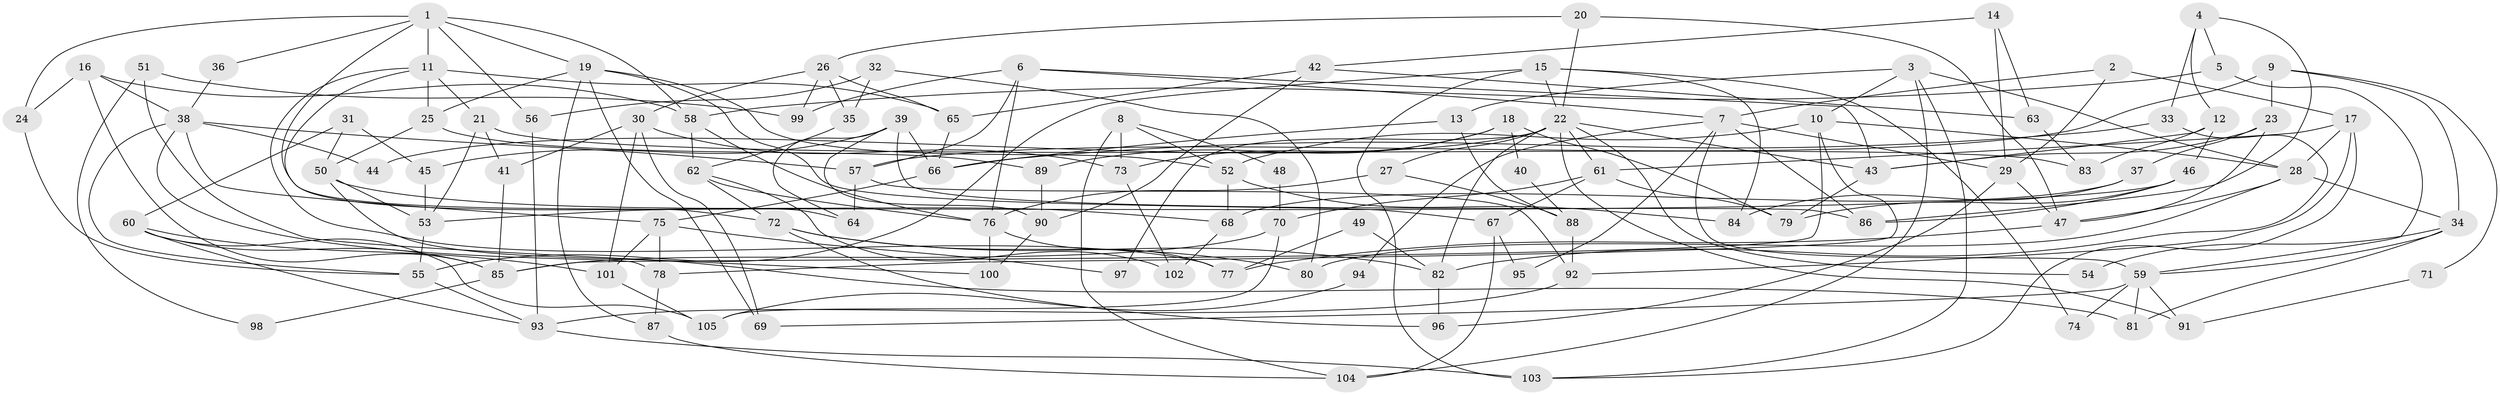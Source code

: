 // Generated by graph-tools (version 1.1) at 2025/15/03/09/25 04:15:01]
// undirected, 105 vertices, 210 edges
graph export_dot {
graph [start="1"]
  node [color=gray90,style=filled];
  1;
  2;
  3;
  4;
  5;
  6;
  7;
  8;
  9;
  10;
  11;
  12;
  13;
  14;
  15;
  16;
  17;
  18;
  19;
  20;
  21;
  22;
  23;
  24;
  25;
  26;
  27;
  28;
  29;
  30;
  31;
  32;
  33;
  34;
  35;
  36;
  37;
  38;
  39;
  40;
  41;
  42;
  43;
  44;
  45;
  46;
  47;
  48;
  49;
  50;
  51;
  52;
  53;
  54;
  55;
  56;
  57;
  58;
  59;
  60;
  61;
  62;
  63;
  64;
  65;
  66;
  67;
  68;
  69;
  70;
  71;
  72;
  73;
  74;
  75;
  76;
  77;
  78;
  79;
  80;
  81;
  82;
  83;
  84;
  85;
  86;
  87;
  88;
  89;
  90;
  91;
  92;
  93;
  94;
  95;
  96;
  97;
  98;
  99;
  100;
  101;
  102;
  103;
  104;
  105;
  1 -- 58;
  1 -- 19;
  1 -- 11;
  1 -- 24;
  1 -- 36;
  1 -- 56;
  1 -- 64;
  2 -- 7;
  2 -- 29;
  2 -- 17;
  3 -- 10;
  3 -- 28;
  3 -- 13;
  3 -- 103;
  3 -- 104;
  4 -- 12;
  4 -- 5;
  4 -- 33;
  4 -- 86;
  5 -- 58;
  5 -- 59;
  6 -- 76;
  6 -- 7;
  6 -- 43;
  6 -- 57;
  6 -- 99;
  7 -- 86;
  7 -- 29;
  7 -- 59;
  7 -- 94;
  7 -- 95;
  8 -- 104;
  8 -- 52;
  8 -- 48;
  8 -- 73;
  9 -- 23;
  9 -- 57;
  9 -- 34;
  9 -- 71;
  10 -- 78;
  10 -- 52;
  10 -- 28;
  10 -- 85;
  11 -- 21;
  11 -- 25;
  11 -- 65;
  11 -- 72;
  11 -- 77;
  12 -- 43;
  12 -- 46;
  12 -- 83;
  13 -- 66;
  13 -- 88;
  14 -- 63;
  14 -- 42;
  14 -- 29;
  15 -- 103;
  15 -- 55;
  15 -- 22;
  15 -- 74;
  15 -- 84;
  16 -- 85;
  16 -- 38;
  16 -- 24;
  16 -- 58;
  17 -- 28;
  17 -- 61;
  17 -- 92;
  17 -- 103;
  18 -- 73;
  18 -- 79;
  18 -- 40;
  18 -- 89;
  19 -- 69;
  19 -- 67;
  19 -- 25;
  19 -- 52;
  19 -- 87;
  20 -- 47;
  20 -- 26;
  20 -- 22;
  21 -- 41;
  21 -- 53;
  21 -- 83;
  22 -- 27;
  22 -- 43;
  22 -- 44;
  22 -- 54;
  22 -- 61;
  22 -- 82;
  22 -- 91;
  22 -- 97;
  23 -- 47;
  23 -- 43;
  23 -- 37;
  24 -- 55;
  25 -- 50;
  25 -- 89;
  26 -- 65;
  26 -- 35;
  26 -- 30;
  26 -- 99;
  27 -- 88;
  27 -- 76;
  28 -- 34;
  28 -- 47;
  28 -- 80;
  29 -- 47;
  29 -- 96;
  30 -- 73;
  30 -- 41;
  30 -- 69;
  30 -- 101;
  31 -- 60;
  31 -- 50;
  31 -- 45;
  32 -- 80;
  32 -- 56;
  32 -- 35;
  33 -- 82;
  33 -- 66;
  34 -- 59;
  34 -- 54;
  34 -- 81;
  35 -- 62;
  36 -- 38;
  37 -- 68;
  37 -- 84;
  38 -- 75;
  38 -- 55;
  38 -- 44;
  38 -- 57;
  38 -- 78;
  39 -- 86;
  39 -- 64;
  39 -- 45;
  39 -- 66;
  39 -- 90;
  40 -- 88;
  41 -- 85;
  42 -- 90;
  42 -- 65;
  42 -- 63;
  43 -- 79;
  45 -- 53;
  46 -- 79;
  46 -- 53;
  46 -- 86;
  47 -- 77;
  48 -- 70;
  49 -- 77;
  49 -- 82;
  50 -- 53;
  50 -- 68;
  50 -- 81;
  51 -- 100;
  51 -- 99;
  51 -- 98;
  52 -- 84;
  52 -- 68;
  53 -- 55;
  55 -- 93;
  56 -- 93;
  57 -- 64;
  57 -- 92;
  58 -- 62;
  58 -- 76;
  59 -- 81;
  59 -- 69;
  59 -- 74;
  59 -- 91;
  60 -- 105;
  60 -- 93;
  60 -- 85;
  60 -- 101;
  61 -- 67;
  61 -- 70;
  61 -- 79;
  62 -- 76;
  62 -- 72;
  62 -- 102;
  63 -- 83;
  65 -- 66;
  66 -- 75;
  67 -- 104;
  67 -- 95;
  68 -- 102;
  70 -- 85;
  70 -- 105;
  71 -- 91;
  72 -- 96;
  72 -- 80;
  72 -- 82;
  73 -- 102;
  75 -- 101;
  75 -- 78;
  75 -- 97;
  76 -- 77;
  76 -- 100;
  78 -- 87;
  82 -- 96;
  85 -- 98;
  87 -- 104;
  88 -- 92;
  89 -- 90;
  90 -- 100;
  92 -- 93;
  93 -- 103;
  94 -- 105;
  101 -- 105;
}
